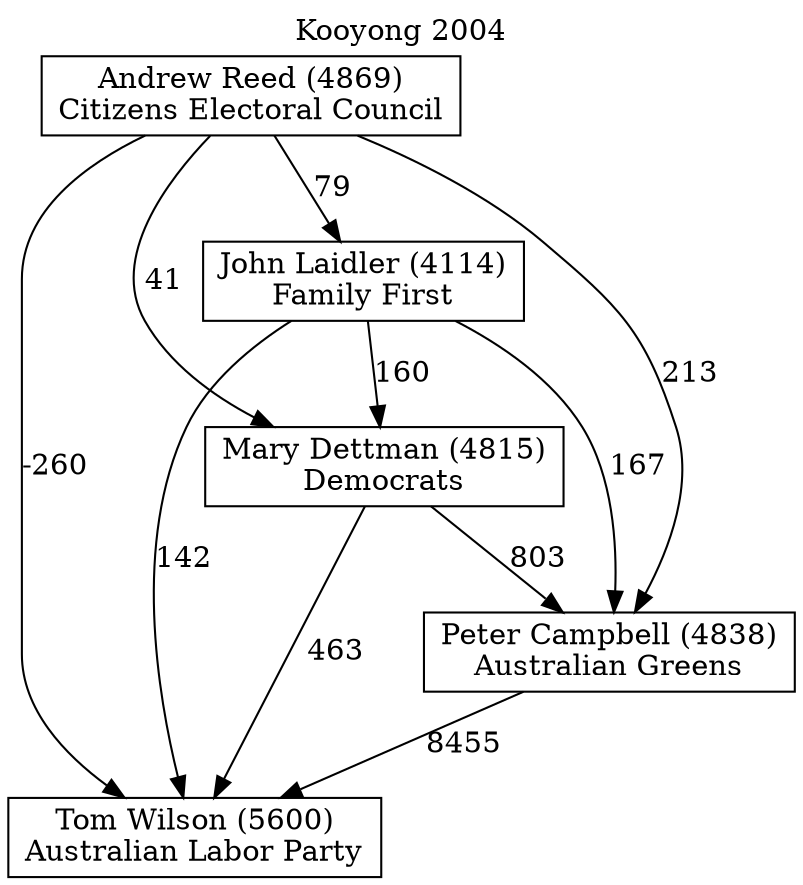 // House preference flow
digraph "Tom Wilson (5600)_Kooyong_2004" {
	graph [label="Kooyong 2004" labelloc=t mclimit=10]
	node [shape=box]
	"Andrew Reed (4869)" [label="Andrew Reed (4869)
Citizens Electoral Council"]
	"John Laidler (4114)" [label="John Laidler (4114)
Family First"]
	"Mary Dettman (4815)" [label="Mary Dettman (4815)
Democrats"]
	"Peter Campbell (4838)" [label="Peter Campbell (4838)
Australian Greens"]
	"Tom Wilson (5600)" [label="Tom Wilson (5600)
Australian Labor Party"]
	"Andrew Reed (4869)" -> "John Laidler (4114)" [label=79]
	"Andrew Reed (4869)" -> "Mary Dettman (4815)" [label=41]
	"Andrew Reed (4869)" -> "Peter Campbell (4838)" [label=213]
	"Andrew Reed (4869)" -> "Tom Wilson (5600)" [label=-260]
	"John Laidler (4114)" -> "Mary Dettman (4815)" [label=160]
	"John Laidler (4114)" -> "Peter Campbell (4838)" [label=167]
	"John Laidler (4114)" -> "Tom Wilson (5600)" [label=142]
	"Mary Dettman (4815)" -> "Peter Campbell (4838)" [label=803]
	"Mary Dettman (4815)" -> "Tom Wilson (5600)" [label=463]
	"Peter Campbell (4838)" -> "Tom Wilson (5600)" [label=8455]
}
